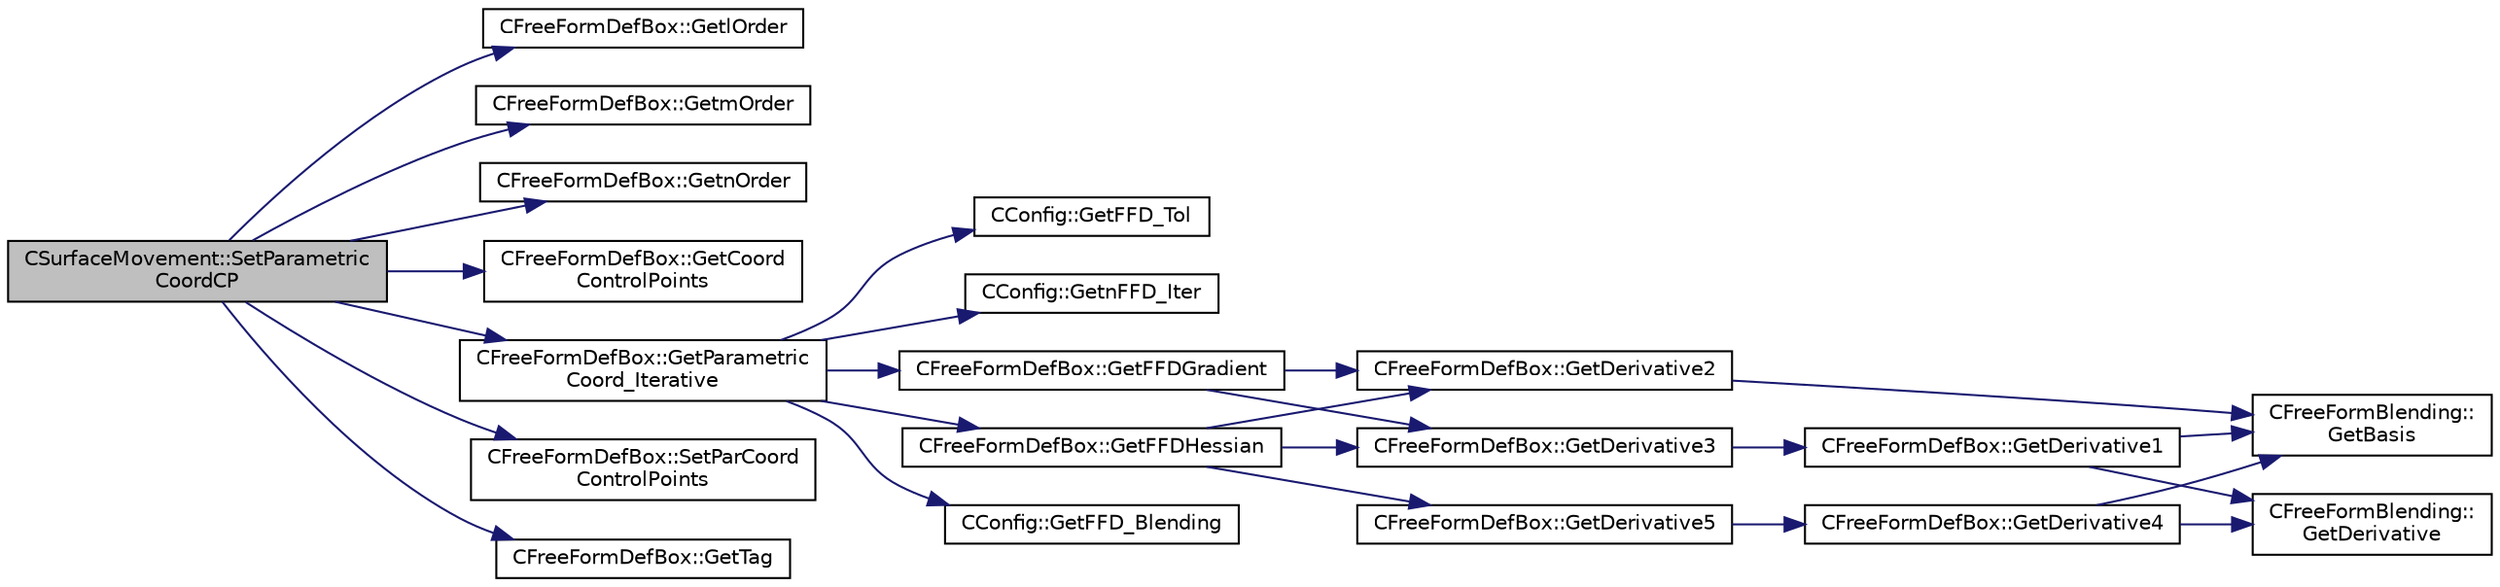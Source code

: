 digraph "CSurfaceMovement::SetParametricCoordCP"
{
  edge [fontname="Helvetica",fontsize="10",labelfontname="Helvetica",labelfontsize="10"];
  node [fontname="Helvetica",fontsize="10",shape=record];
  rankdir="LR";
  Node860 [label="CSurfaceMovement::SetParametric\lCoordCP",height=0.2,width=0.4,color="black", fillcolor="grey75", style="filled", fontcolor="black"];
  Node860 -> Node861 [color="midnightblue",fontsize="10",style="solid",fontname="Helvetica"];
  Node861 [label="CFreeFormDefBox::GetlOrder",height=0.2,width=0.4,color="black", fillcolor="white", style="filled",URL="$class_c_free_form_def_box.html#a41ba3a93be7707d12dd8582aac84b28b",tooltip="Get the order in the l direction of the FFD FFDBox. "];
  Node860 -> Node862 [color="midnightblue",fontsize="10",style="solid",fontname="Helvetica"];
  Node862 [label="CFreeFormDefBox::GetmOrder",height=0.2,width=0.4,color="black", fillcolor="white", style="filled",URL="$class_c_free_form_def_box.html#ad0a84141a7cc5d231050ed04a3eb1a5d",tooltip="Get the order in the m direction of the FFD FFDBox. "];
  Node860 -> Node863 [color="midnightblue",fontsize="10",style="solid",fontname="Helvetica"];
  Node863 [label="CFreeFormDefBox::GetnOrder",height=0.2,width=0.4,color="black", fillcolor="white", style="filled",URL="$class_c_free_form_def_box.html#ab077841e1b5c6d82234c5c0f92a61e35",tooltip="Get the order in the n direction of the FFD FFDBox. "];
  Node860 -> Node864 [color="midnightblue",fontsize="10",style="solid",fontname="Helvetica"];
  Node864 [label="CFreeFormDefBox::GetCoord\lControlPoints",height=0.2,width=0.4,color="black", fillcolor="white", style="filled",URL="$class_c_free_form_def_box.html#ab5f44b9c7b3270da93e8266dd1d50379",tooltip="Get the coordinates of the control point. "];
  Node860 -> Node865 [color="midnightblue",fontsize="10",style="solid",fontname="Helvetica"];
  Node865 [label="CFreeFormDefBox::GetParametric\lCoord_Iterative",height=0.2,width=0.4,color="black", fillcolor="white", style="filled",URL="$class_c_free_form_def_box.html#a011c6d7a5d805990775f0ee28d827a7f",tooltip="Iterative strategy for computing the parametric coordinates. "];
  Node865 -> Node866 [color="midnightblue",fontsize="10",style="solid",fontname="Helvetica"];
  Node866 [label="CConfig::GetFFD_Tol",height=0.2,width=0.4,color="black", fillcolor="white", style="filled",URL="$class_c_config.html#a77f7d4cc52fb43967f5ca2db2995c616",tooltip="Get the tolerance of the point inversion algorithm. "];
  Node865 -> Node867 [color="midnightblue",fontsize="10",style="solid",fontname="Helvetica"];
  Node867 [label="CConfig::GetnFFD_Iter",height=0.2,width=0.4,color="black", fillcolor="white", style="filled",URL="$class_c_config.html#a67a2cdedbaa1d5227251de2b1af94fb5",tooltip="Get the number of iterations to evaluate the parametric coordinates. "];
  Node865 -> Node868 [color="midnightblue",fontsize="10",style="solid",fontname="Helvetica"];
  Node868 [label="CFreeFormDefBox::GetFFDGradient",height=0.2,width=0.4,color="black", fillcolor="white", style="filled",URL="$class_c_free_form_def_box.html#a32ca026873144f96ae0e72b0350dfe18",tooltip="The routine computes the gradient of F(u, v, w) = ||X(u, v, w)-(x, y, z)||^2 evaluated at (u..."];
  Node868 -> Node869 [color="midnightblue",fontsize="10",style="solid",fontname="Helvetica"];
  Node869 [label="CFreeFormDefBox::GetDerivative2",height=0.2,width=0.4,color="black", fillcolor="white", style="filled",URL="$class_c_free_form_def_box.html#addee5362fd8c8988fb919b1d80b2c5f9",tooltip="An auxiliary routine to help us compute the gradient of F(u, v, w) = ||X(u, v, w)-(x, y, z)||^2 = (Sum_ijk^lmn P1_ijk Bi Bj Bk -x)^2+(Sum_ijk^lmn P2_ijk Bi Bj Bk -y)^2+(Sum_ijk^lmn P3_ijk Bi Bj Bk -z)^2 Input: (u, v, w), dim , xyz=(x, y, z), l, m, n E.G.: dim=2 => we use the third coordinate of the control points, and the z-coordinate of xyz (0<=dim<=2) Output: 2* ( (Sum_{i, j, k}^l, m, n P_{ijk}[dim] B_i^l[u] B_j^m[v] B_k^n[w]) - xyz[dim]). "];
  Node869 -> Node870 [color="midnightblue",fontsize="10",style="solid",fontname="Helvetica"];
  Node870 [label="CFreeFormBlending::\lGetBasis",height=0.2,width=0.4,color="black", fillcolor="white", style="filled",URL="$class_c_free_form_blending.html#ac31d71e2b7e31d7c9e377845be61b9c3",tooltip="A pure virtual member. "];
  Node868 -> Node871 [color="midnightblue",fontsize="10",style="solid",fontname="Helvetica"];
  Node871 [label="CFreeFormDefBox::GetDerivative3",height=0.2,width=0.4,color="black", fillcolor="white", style="filled",URL="$class_c_free_form_def_box.html#a5961f75e1dcddea8f42cfd79f3ede13a",tooltip="An auxiliary routine to help us compute the gradient of F(u, v, w) = ||X(u, v, w)-(x, y, z)||^2 = (Sum_ijk^lmn P1_ijk Bi Bj Bk -x)^2+(Sum_ijk^lmn P2_ijk Bi Bj Bk -y)+(Sum_ijk^lmn P3_ijk Bi Bj Bk -z) "];
  Node871 -> Node872 [color="midnightblue",fontsize="10",style="solid",fontname="Helvetica"];
  Node872 [label="CFreeFormDefBox::GetDerivative1",height=0.2,width=0.4,color="black", fillcolor="white", style="filled",URL="$class_c_free_form_def_box.html#aaef410c4157d3f039d097500364779c3",tooltip="An auxiliary routine to help us compute the gradient of F(u, v, w) = ||X(u, v, w)-(x, y, z)||^2 = (Sum_ijk^lmn P1_ijk Bi Bj Bk -x)^2+(Sum_ijk^lmn P2_ijk Bi Bj Bk -y)^2+(Sum_ijk^lmn P3_ijk Bi Bj Bk -z)^2 Input: val_t, val_diff (to identify the index of the Bernstein polynomail we differentiate), the i, j, k , l, m, n E.G.: val_diff=2 => we differentiate w.r.t. w (val_diff=0,1, or 2) Output: d [B_i^l*B_j^m *B_k^n] / d val_diff (val_u, val_v, val_w). "];
  Node872 -> Node873 [color="midnightblue",fontsize="10",style="solid",fontname="Helvetica"];
  Node873 [label="CFreeFormBlending::\lGetDerivative",height=0.2,width=0.4,color="black", fillcolor="white", style="filled",URL="$class_c_free_form_blending.html#ae3882399de59f18384f128cf353def97",tooltip="A pure virtual member. "];
  Node872 -> Node870 [color="midnightblue",fontsize="10",style="solid",fontname="Helvetica"];
  Node865 -> Node874 [color="midnightblue",fontsize="10",style="solid",fontname="Helvetica"];
  Node874 [label="CFreeFormDefBox::GetFFDHessian",height=0.2,width=0.4,color="black", fillcolor="white", style="filled",URL="$class_c_free_form_def_box.html#ae7e30b9f7e4e1d5683fc02c9097cb521",tooltip="The routine that computes the Hessian of F(u, v, w) = ||X(u, v, w)-(x, y, z)||^2 evaluated at (u..."];
  Node874 -> Node871 [color="midnightblue",fontsize="10",style="solid",fontname="Helvetica"];
  Node874 -> Node869 [color="midnightblue",fontsize="10",style="solid",fontname="Helvetica"];
  Node874 -> Node875 [color="midnightblue",fontsize="10",style="solid",fontname="Helvetica"];
  Node875 [label="CFreeFormDefBox::GetDerivative5",height=0.2,width=0.4,color="black", fillcolor="white", style="filled",URL="$class_c_free_form_def_box.html#a74f3d04c16fcbb9ccb3eec420b606748",tooltip="An auxiliary routine to help us compute the Hessian of F(u, v, w) = ||X(u, v, w)-(x, y, z)||^2 = (Sum_ijk^lmn P1_ijk Bi Bj Bk -x)^2+(Sum_ijk^lmn P2_ijk Bi Bj Bk -y)+(Sum_ijk^lmn P3_ijk Bi Bj Bk -z) Input: (u, v, w), dim , diff_this, diff_this_also, xyz=(x, y, z), l, m, n Output: Sum_{i, j, k}^{l, m, n} [two of them with -1, depending on diff_this, diff_this_also=0,1 or 2] P_{ijk}[dim] * (B_i^l[u] B_j^m[v] B_k^n[w])–one of them diffrentiated; which? diff_thiss will tell us ; E.G.: dim=2, diff_this=1 => we use the third coordinate of the control points, and derivate de v-Bersntein polynomial (use m-1 when summing!!). "];
  Node875 -> Node876 [color="midnightblue",fontsize="10",style="solid",fontname="Helvetica"];
  Node876 [label="CFreeFormDefBox::GetDerivative4",height=0.2,width=0.4,color="black", fillcolor="white", style="filled",URL="$class_c_free_form_def_box.html#a073ba60f268882fa2e5746b15080f2bb",tooltip="An auxiliary routine to help us compute the Hessian of F(u, v, w) = ||X(u, v, w)-(x, y, z)||^2 = (Sum_ijk^lmn P1_ijk Bi Bj Bk -x)^2+(Sum_ijk^lmn P2_ijk Bi Bj Bk -y)+(Sum_ijk^lmn P3_ijk Bi Bj Bk -z) Input: val_t, val_diff, val_diff2 (to identify the index of the Bernstein polynomials we differentiate), the i, j, k , l, m, n E.G.: val_diff=1, val_diff2=2 => we differentiate w.r.t. v and w (val_diff=0,1, or 2) E.G.: val_diff=0, val_diff2=0 => we differentiate w.r.t. u two times Output: [d [B_i^l*B_j^m *B_k^n]/d val_diff *d [B_i^l*B_j^m *B_k^n]/d val_diff2] (val_u, val_v, val_w) . "];
  Node876 -> Node873 [color="midnightblue",fontsize="10",style="solid",fontname="Helvetica"];
  Node876 -> Node870 [color="midnightblue",fontsize="10",style="solid",fontname="Helvetica"];
  Node865 -> Node877 [color="midnightblue",fontsize="10",style="solid",fontname="Helvetica"];
  Node877 [label="CConfig::GetFFD_Blending",height=0.2,width=0.4,color="black", fillcolor="white", style="filled",URL="$class_c_config.html#a7440b66030cdeccae255d941534dffcc",tooltip="Get the kind of FFD Blending function. "];
  Node860 -> Node878 [color="midnightblue",fontsize="10",style="solid",fontname="Helvetica"];
  Node878 [label="CFreeFormDefBox::SetParCoord\lControlPoints",height=0.2,width=0.4,color="black", fillcolor="white", style="filled",URL="$class_c_free_form_def_box.html#a1c40c1c1e51ccbef5826ea09ba8b3ea8",tooltip="Set the coordinates of the control points. "];
  Node860 -> Node879 [color="midnightblue",fontsize="10",style="solid",fontname="Helvetica"];
  Node879 [label="CFreeFormDefBox::GetTag",height=0.2,width=0.4,color="black", fillcolor="white", style="filled",URL="$class_c_free_form_def_box.html#a39f3ec89ecaa4c20ca0bf115153f1fb5",tooltip="Get the tag that identify a FFDBox. "];
}
